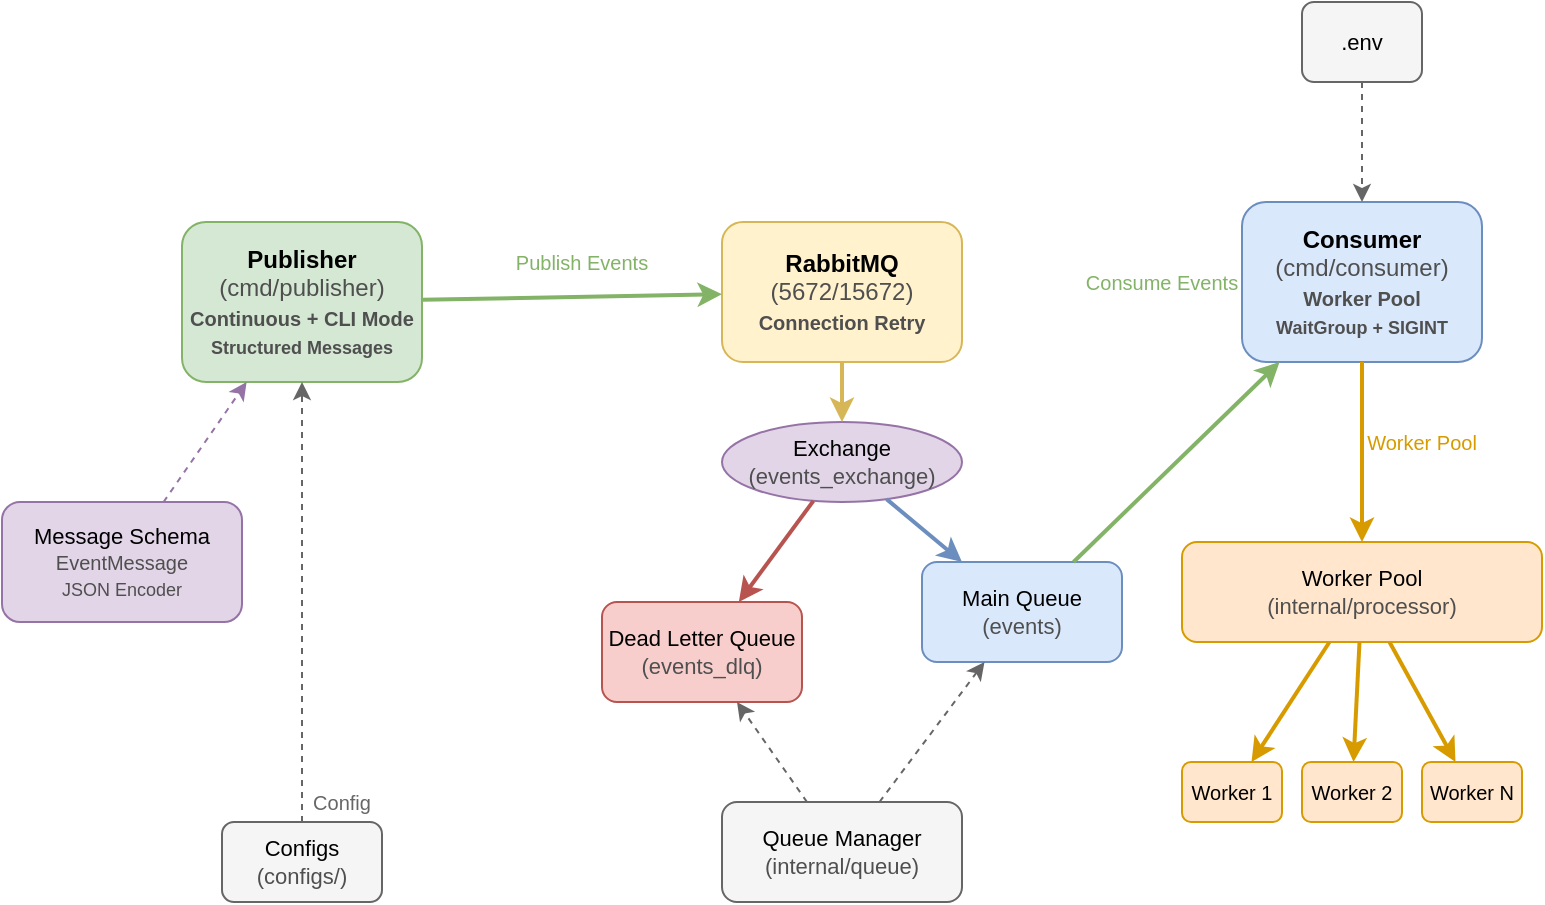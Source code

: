 <mxfile>
    <diagram name="Gohopper Architecture" id="architecture">
        <mxGraphModel dx="1984" dy="1435" grid="1" gridSize="10" guides="1" tooltips="1" connect="1" arrows="1" fold="1" page="1" pageScale="1" pageWidth="1169" pageHeight="827" math="0" shadow="0">
            <root>
                <mxCell id="0"/>
                <mxCell id="1" parent="0"/>
                <mxCell id="publisher" value="Publisher&lt;br&gt;&lt;span style=&quot;font-weight: normal;&quot;&gt;&lt;font style=&quot;color: rgb(79, 79, 79);&quot;&gt;(cmd/publisher)&lt;/font&gt;&lt;/span&gt;&lt;br&gt;&lt;font style=&quot;color: rgb(79, 79, 79); font-size: 10px;&quot;&gt;Continuous + CLI Mode&lt;/font&gt;&lt;br&gt;&lt;font style=&quot;color: rgb(79, 79, 79); font-size: 9px;&quot;&gt;Structured Messages&lt;/font&gt;" style="rounded=1;whiteSpace=wrap;html=1;fillColor=#d5e8d4;strokeColor=#82b366;fontSize=12;fontStyle=1;" parent="1" vertex="1">
                    <mxGeometry x="30" y="100" width="120" height="80" as="geometry"/>
                </mxCell>
                <mxCell id="rabbitmq" value="RabbitMQ&lt;br&gt;&lt;font style=&quot;color: rgb(79, 79, 79); font-weight: normal;&quot;&gt;(5672/15672)&lt;/font&gt;&lt;br&gt;&lt;font style=&quot;color: rgb(79, 79, 79); font-size: 10px;&quot;&gt;Connection Retry&lt;/font&gt;" style="rounded=1;whiteSpace=wrap;html=1;fillColor=#fff2cc;strokeColor=#d6b656;fontSize=12;fontStyle=1;" parent="1" vertex="1">
                    <mxGeometry x="300" y="100" width="120" height="70" as="geometry"/>
                </mxCell>
                <mxCell id="exchange" value="Exchange&lt;br&gt;&lt;font style=&quot;color: rgb(79, 79, 79);&quot;&gt;(events_exchange)&lt;/font&gt;" style="ellipse;whiteSpace=wrap;html=1;fillColor=#e1d5e7;strokeColor=#9673a6;fontSize=11;" parent="1" vertex="1">
                    <mxGeometry x="300" y="200" width="120" height="40" as="geometry"/>
                </mxCell>
                <mxCell id="mainQueue" value="Main Queue&lt;br&gt;&lt;font style=&quot;color: rgb(79, 79, 79);&quot;&gt;(events)&lt;/font&gt;" style="rounded=1;whiteSpace=wrap;html=1;fillColor=#dae8fc;strokeColor=#6c8ebf;fontSize=11;" parent="1" vertex="1">
                    <mxGeometry x="400" y="270" width="100" height="50" as="geometry"/>
                </mxCell>
                <mxCell id="dlq" value="Dead Letter Queue&lt;br&gt;&lt;font style=&quot;color: rgb(79, 79, 79);&quot;&gt;(events_dlq)&lt;/font&gt;" style="rounded=1;whiteSpace=wrap;html=1;fillColor=#f8cecc;strokeColor=#b85450;fontSize=11;" parent="1" vertex="1">
                    <mxGeometry x="240" y="290" width="100" height="50" as="geometry"/>
                </mxCell>
                <mxCell id="consumer" value="Consumer&lt;br&gt;&lt;span style=&quot;font-weight: normal;&quot;&gt;&lt;font style=&quot;color: rgb(79, 79, 79);&quot;&gt;(cmd/consumer)&lt;/font&gt;&lt;/span&gt;&lt;br&gt;&lt;font style=&quot;color: rgb(79, 79, 79); font-size: 10px;&quot;&gt;Worker Pool&lt;/font&gt;&lt;br&gt;&lt;font style=&quot;color: rgb(79, 79, 79); font-size: 9px;&quot;&gt;WaitGroup + SIGINT&lt;/font&gt;" style="rounded=1;whiteSpace=wrap;html=1;fillColor=#dae8fc;strokeColor=#6c8ebf;fontSize=12;fontStyle=1;" parent="1" vertex="1">
                    <mxGeometry x="560" y="90" width="120" height="80" as="geometry"/>
                </mxCell>
                <mxCell id="workerPool" value="Worker Pool&lt;br&gt;&lt;font style=&quot;color: rgb(79, 79, 79);&quot;&gt;(internal/processor)&lt;/font&gt;" style="rounded=1;whiteSpace=wrap;html=1;fillColor=#ffe6cc;strokeColor=#d79b00;fontSize=11;" parent="1" vertex="1">
                    <mxGeometry x="530" y="260" width="180" height="50" as="geometry"/>
                </mxCell>
                <mxCell id="worker1" value="Worker 1" style="rounded=1;whiteSpace=wrap;html=1;fillColor=#ffe6cc;strokeColor=#d79b00;fontSize=10;" parent="1" vertex="1">
                    <mxGeometry x="530" y="370" width="50" height="30" as="geometry"/>
                </mxCell>
                <mxCell id="worker2" value="Worker 2" style="rounded=1;whiteSpace=wrap;html=1;fillColor=#ffe6cc;strokeColor=#d79b00;fontSize=10;" parent="1" vertex="1">
                    <mxGeometry x="590" y="370" width="50" height="30" as="geometry"/>
                </mxCell>
                <mxCell id="worker3" value="Worker N" style="rounded=1;whiteSpace=wrap;html=1;fillColor=#ffe6cc;strokeColor=#d79b00;fontSize=10;" parent="1" vertex="1">
                    <mxGeometry x="650" y="370" width="50" height="30" as="geometry"/>
                </mxCell>
                <mxCell id="queueManager" value="Queue Manager&lt;br&gt;&lt;font style=&quot;color: rgb(79, 79, 79);&quot;&gt;(internal/queue)&lt;/font&gt;" style="rounded=1;whiteSpace=wrap;html=1;fillColor=#f5f5f5;strokeColor=#666666;fontSize=11;" parent="1" vertex="1">
                    <mxGeometry x="300" y="390" width="120" height="50" as="geometry"/>
                </mxCell>
                <mxCell id="configs" value="Configs&lt;br&gt;&lt;font style=&quot;color: rgb(79, 79, 79);&quot;&gt;(configs/)&lt;/font&gt;" style="rounded=1;whiteSpace=wrap;html=1;fillColor=#f5f5f5;strokeColor=#666666;fontSize=11;" parent="1" vertex="1">
                    <mxGeometry x="50" y="400" width="80" height="40" as="geometry"/>
                </mxCell>
                <mxCell id="env" value=".env" style="rounded=1;whiteSpace=wrap;html=1;fillColor=#f5f5f5;strokeColor=#666666;fontSize=11;" parent="1" vertex="1">
                    <mxGeometry x="590" y="-10" width="60" height="40" as="geometry"/>
                </mxCell>
                <mxCell id="messageSchema" value="Message Schema&lt;br&gt;&lt;font style=&quot;color: rgb(79, 79, 79); font-size: 10px;&quot;&gt;EventMessage&lt;/font&gt;&lt;br&gt;&lt;font style=&quot;color: rgb(79, 79, 79); font-size: 9px;&quot;&gt;JSON Encoder&lt;/font&gt;" style="rounded=1;whiteSpace=wrap;html=1;fillColor=#e1d5e7;strokeColor=#9673a6;fontSize=11;" vertex="1" parent="1">
                    <mxGeometry x="-60" y="240" width="120" height="60" as="geometry"/>
                </mxCell>
                <mxCell id="conn1" value="" style="endArrow=classic;html=1;rounded=0;strokeWidth=2;strokeColor=#82b366;" parent="1" source="publisher" target="rabbitmq" edge="1">
                    <mxGeometry width="50" height="50" relative="1" as="geometry">
                        <mxPoint x="200" y="130" as="sourcePoint"/>
                        <mxPoint x="250" y="80" as="targetPoint"/>
                    </mxGeometry>
                </mxCell>
                <mxCell id="conn2" value="" style="endArrow=classic;html=1;rounded=0;strokeWidth=2;strokeColor=#d6b656;" parent="1" source="rabbitmq" target="exchange" edge="1">
                    <mxGeometry width="50" height="50" relative="1" as="geometry">
                        <mxPoint x="360" y="160" as="sourcePoint"/>
                        <mxPoint x="360" y="200" as="targetPoint"/>
                    </mxGeometry>
                </mxCell>
                <mxCell id="conn3" value="" style="endArrow=classic;html=1;rounded=0;strokeWidth=2;strokeColor=#6c8ebf;" parent="1" source="exchange" target="mainQueue" edge="1">
                    <mxGeometry width="50" height="50" relative="1" as="geometry">
                        <mxPoint x="320" y="240" as="sourcePoint"/>
                        <mxPoint x="250" y="300" as="targetPoint"/>
                    </mxGeometry>
                </mxCell>
                <mxCell id="conn4" value="" style="endArrow=classic;html=1;rounded=0;strokeWidth=2;strokeColor=#b85450;" parent="1" source="exchange" target="dlq" edge="1">
                    <mxGeometry width="50" height="50" relative="1" as="geometry">
                        <mxPoint x="400" y="240" as="sourcePoint"/>
                        <mxPoint x="450" y="300" as="targetPoint"/>
                    </mxGeometry>
                </mxCell>
                <mxCell id="conn5" value="" style="endArrow=classic;html=1;rounded=0;strokeWidth=2;strokeColor=#82b366;" parent="1" source="mainQueue" target="consumer" edge="1">
                    <mxGeometry width="50" height="50" relative="1" as="geometry">
                        <mxPoint x="300" y="325" as="sourcePoint"/>
                        <mxPoint x="550" y="160" as="targetPoint"/>
                    </mxGeometry>
                </mxCell>
                <mxCell id="conn6" value="" style="endArrow=classic;html=1;rounded=0;strokeWidth=2;strokeColor=#d79b00;" parent="1" source="consumer" target="workerPool" edge="1">
                    <mxGeometry width="50" height="50" relative="1" as="geometry">
                        <mxPoint x="610" y="160" as="sourcePoint"/>
                        <mxPoint x="610" y="200" as="targetPoint"/>
                    </mxGeometry>
                </mxCell>
                <mxCell id="conn7" value="" style="endArrow=classic;html=1;rounded=0;strokeWidth=2;strokeColor=#d79b00;" parent="1" source="workerPool" target="worker1" edge="1">
                    <mxGeometry width="50" height="50" relative="1" as="geometry">
                        <mxPoint x="610" y="300" as="sourcePoint"/>
                        <mxPoint x="555" y="330" as="targetPoint"/>
                    </mxGeometry>
                </mxCell>
                <mxCell id="conn8" value="" style="endArrow=classic;html=1;rounded=0;strokeWidth=2;strokeColor=#d79b00;" parent="1" source="workerPool" target="worker2" edge="1">
                    <mxGeometry width="50" height="50" relative="1" as="geometry">
                        <mxPoint x="610" y="300" as="sourcePoint"/>
                        <mxPoint x="615" y="330" as="targetPoint"/>
                    </mxGeometry>
                </mxCell>
                <mxCell id="conn9" value="" style="endArrow=classic;html=1;rounded=0;strokeWidth=2;strokeColor=#d79b00;" parent="1" source="workerPool" target="worker3" edge="1">
                    <mxGeometry width="50" height="50" relative="1" as="geometry">
                        <mxPoint x="610" y="300" as="sourcePoint"/>
                        <mxPoint x="675" y="330" as="targetPoint"/>
                    </mxGeometry>
                </mxCell>
                <mxCell id="conn10" value="" style="endArrow=classic;html=1;rounded=0;strokeWidth=1;strokeColor=#666666;dashed=1;" parent="1" source="queueManager" target="mainQueue" edge="1">
                    <mxGeometry width="50" height="50" relative="1" as="geometry">
                        <mxPoint x="170" y="325" as="sourcePoint"/>
                        <mxPoint x="200" y="325" as="targetPoint"/>
                    </mxGeometry>
                </mxCell>
                <mxCell id="conn11" value="" style="endArrow=classic;html=1;rounded=0;strokeWidth=1;strokeColor=#666666;dashed=1;" parent="1" source="queueManager" target="dlq" edge="1">
                    <mxGeometry width="50" height="50" relative="1" as="geometry">
                        <mxPoint x="170" y="325" as="sourcePoint"/>
                        <mxPoint x="400" y="325" as="targetPoint"/>
                    </mxGeometry>
                </mxCell>
                <mxCell id="conn12" value="" style="endArrow=classic;html=1;rounded=0;strokeWidth=1;strokeColor=#666666;dashed=1;" parent="1" source="configs" target="publisher" edge="1">
                    <mxGeometry width="50" height="50" relative="1" as="geometry">
                        <mxPoint x="90" y="400" as="sourcePoint"/>
                        <mxPoint x="110" y="160" as="targetPoint"/>
                    </mxGeometry>
                </mxCell>
                <mxCell id="conn14" value="" style="endArrow=classic;html=1;rounded=0;strokeWidth=1;strokeColor=#9673a6;dashed=1;" edge="1" parent="1" source="messageSchema" target="publisher">
                    <mxGeometry width="50" height="50" relative="1" as="geometry">
                        <mxPoint x="90" y="200" as="sourcePoint"/>
                        <mxPoint x="90" y="180" as="targetPoint"/>
                    </mxGeometry>
                </mxCell>
                <mxCell id="conn13" value="" style="endArrow=classic;html=1;rounded=0;strokeWidth=1;strokeColor=#666666;dashed=1;" parent="1" source="env" target="consumer" edge="1">
                    <mxGeometry width="50" height="50" relative="1" as="geometry">
                        <mxPoint x="180" y="420" as="sourcePoint"/>
                        <mxPoint x="610" y="160" as="targetPoint"/>
                    </mxGeometry>
                </mxCell>
                <mxCell id="label1" value="Publish Events" style="text;html=1;strokeColor=none;fillColor=none;align=center;verticalAlign=middle;whiteSpace=wrap;rounded=0;fontSize=10;fontColor=#82b366;" parent="1" vertex="1">
                    <mxGeometry x="190" y="110" width="80" height="20" as="geometry"/>
                </mxCell>
                <mxCell id="label2" value="Consume Events" style="text;html=1;strokeColor=none;fillColor=none;align=center;verticalAlign=middle;whiteSpace=wrap;rounded=0;fontSize=10;fontColor=#82b366;" parent="1" vertex="1">
                    <mxGeometry x="480" y="120" width="80" height="20" as="geometry"/>
                </mxCell>
                <mxCell id="label3" value="Worker Pool" style="text;html=1;strokeColor=none;fillColor=none;align=center;verticalAlign=middle;whiteSpace=wrap;rounded=0;fontSize=10;fontColor=#d79b00;" parent="1" vertex="1">
                    <mxGeometry x="620" y="200" width="60" height="20" as="geometry"/>
                </mxCell>
                <mxCell id="label4" value="Config" style="text;html=1;strokeColor=none;fillColor=none;align=center;verticalAlign=middle;whiteSpace=wrap;rounded=0;fontSize=10;fontColor=#666666;" parent="1" vertex="1">
                    <mxGeometry x="90" y="380" width="40" height="20" as="geometry"/>
                </mxCell>
            </root>
        </mxGraphModel>
    </diagram>
</mxfile>